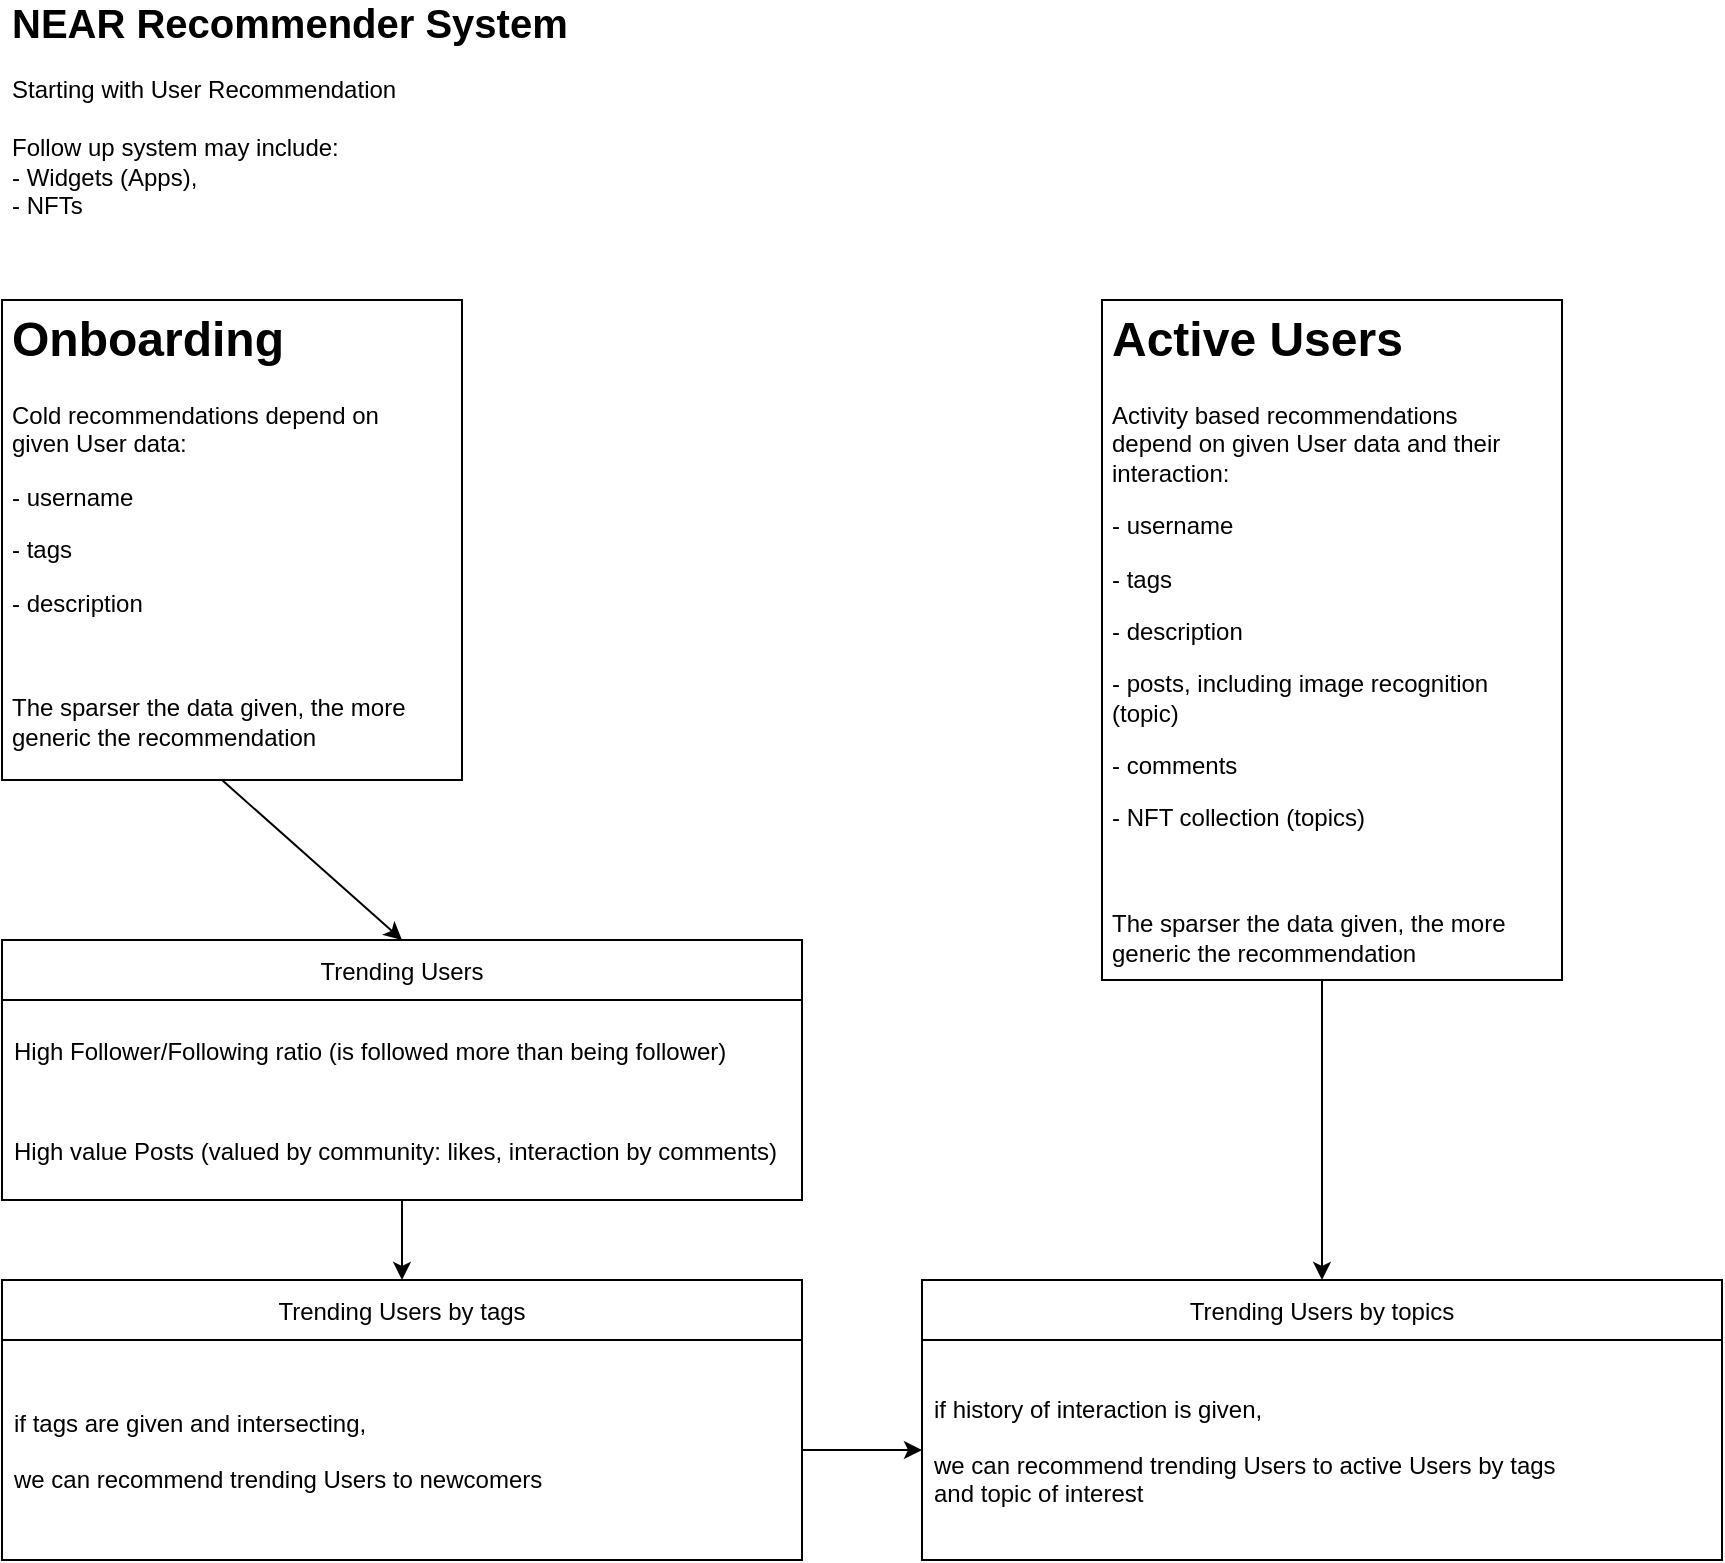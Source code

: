 <mxfile version="18.1.1" type="github">
  <diagram id="LrehfFlCL_miOeviWvcQ" name="Page-1">
    <mxGraphModel dx="1426" dy="820" grid="1" gridSize="10" guides="1" tooltips="1" connect="1" arrows="1" fold="1" page="1" pageScale="1" pageWidth="850" pageHeight="1100" math="0" shadow="0">
      <root>
        <mxCell id="0" />
        <mxCell id="1" parent="0" />
        <mxCell id="5jSKp_TQGfXwlnwANQmT-35" value="" style="rounded=0;whiteSpace=wrap;html=1;fontSize=12;" vertex="1" parent="1">
          <mxGeometry x="120" y="160" width="230" height="240" as="geometry" />
        </mxCell>
        <mxCell id="5jSKp_TQGfXwlnwANQmT-34" value="" style="rounded=0;whiteSpace=wrap;html=1;fontSize=12;" vertex="1" parent="1">
          <mxGeometry x="670" y="160" width="230" height="340" as="geometry" />
        </mxCell>
        <mxCell id="5jSKp_TQGfXwlnwANQmT-19" style="edgeStyle=orthogonalEdgeStyle;rounded=0;orthogonalLoop=1;jettySize=auto;html=1;fontSize=12;" edge="1" parent="1" source="5jSKp_TQGfXwlnwANQmT-6" target="5jSKp_TQGfXwlnwANQmT-20">
          <mxGeometry relative="1" as="geometry">
            <mxPoint x="320" y="650" as="targetPoint" />
          </mxGeometry>
        </mxCell>
        <mxCell id="5jSKp_TQGfXwlnwANQmT-6" value="Trending Users" style="swimlane;fontStyle=0;childLayout=stackLayout;horizontal=1;startSize=30;horizontalStack=0;resizeParent=1;resizeParentMax=0;resizeLast=0;collapsible=1;marginBottom=0;fontSize=12;" vertex="1" parent="1">
          <mxGeometry x="120" y="480" width="400" height="130" as="geometry" />
        </mxCell>
        <mxCell id="5jSKp_TQGfXwlnwANQmT-7" value="High Follower/Following ratio (is followed more than being follower)" style="text;strokeColor=none;fillColor=none;align=left;verticalAlign=middle;spacingLeft=4;spacingRight=4;overflow=hidden;points=[[0,0.5],[1,0.5]];portConstraint=eastwest;rotatable=0;fontSize=12;" vertex="1" parent="5jSKp_TQGfXwlnwANQmT-6">
          <mxGeometry y="30" width="400" height="50" as="geometry" />
        </mxCell>
        <mxCell id="5jSKp_TQGfXwlnwANQmT-8" value="High value Posts (valued by community: likes, interaction by comments)" style="text;strokeColor=none;fillColor=none;align=left;verticalAlign=middle;spacingLeft=4;spacingRight=4;overflow=hidden;points=[[0,0.5],[1,0.5]];portConstraint=eastwest;rotatable=0;fontSize=12;" vertex="1" parent="5jSKp_TQGfXwlnwANQmT-6">
          <mxGeometry y="80" width="400" height="50" as="geometry" />
        </mxCell>
        <mxCell id="5jSKp_TQGfXwlnwANQmT-10" value="&lt;div&gt;&lt;b&gt;&lt;font style=&quot;font-size: 20px;&quot;&gt;NEAR Recommender System&lt;br&gt;&lt;/font&gt;&lt;/b&gt;&lt;/div&gt;&lt;div&gt;&lt;br&gt;&lt;/div&gt;&lt;div&gt;Starting with User Recommendation&lt;/div&gt;&lt;div&gt;&lt;br&gt;&lt;/div&gt;&lt;div&gt;Follow up system may include:&lt;/div&gt;&lt;div&gt;- Widgets (Apps),&lt;/div&gt;&lt;div&gt;- NFTs&lt;br&gt;&lt;/div&gt;" style="text;html=1;strokeColor=none;fillColor=none;spacing=5;spacingTop=-20;whiteSpace=wrap;overflow=hidden;rounded=0;fontSize=12;" vertex="1" parent="1">
          <mxGeometry x="120" y="20" width="300" height="120" as="geometry" />
        </mxCell>
        <mxCell id="5jSKp_TQGfXwlnwANQmT-11" value="&lt;h1&gt;Onboarding&lt;/h1&gt;&lt;p&gt;Cold recommendations depend on given User data:&lt;/p&gt;&lt;p&gt;- username &lt;br&gt;&lt;/p&gt;&lt;p&gt;- tags&lt;/p&gt;&lt;p&gt;- description&lt;/p&gt;&lt;p&gt;&lt;br&gt;&lt;/p&gt;The sparser the data given, the more generic the recommendation" style="text;html=1;strokeColor=none;fillColor=none;spacing=5;spacingTop=-20;whiteSpace=wrap;overflow=hidden;rounded=0;fontSize=12;" vertex="1" parent="1">
          <mxGeometry x="120" y="160" width="220" height="240" as="geometry" />
        </mxCell>
        <mxCell id="5jSKp_TQGfXwlnwANQmT-12" value="" style="endArrow=classic;html=1;rounded=0;fontSize=12;entryX=0.5;entryY=0;entryDx=0;entryDy=0;exitX=0.5;exitY=1;exitDx=0;exitDy=0;" edge="1" parent="1" source="5jSKp_TQGfXwlnwANQmT-11" target="5jSKp_TQGfXwlnwANQmT-6">
          <mxGeometry width="50" height="50" relative="1" as="geometry">
            <mxPoint x="420" y="380" as="sourcePoint" />
            <mxPoint x="470" y="330" as="targetPoint" />
          </mxGeometry>
        </mxCell>
        <mxCell id="5jSKp_TQGfXwlnwANQmT-20" value="Trending Users by tags" style="swimlane;fontStyle=0;childLayout=stackLayout;horizontal=1;startSize=30;horizontalStack=0;resizeParent=1;resizeParentMax=0;resizeLast=0;collapsible=1;marginBottom=0;fontSize=12;" vertex="1" parent="1">
          <mxGeometry x="120" y="650" width="400" height="140" as="geometry" />
        </mxCell>
        <mxCell id="5jSKp_TQGfXwlnwANQmT-21" value="if tags are given and intersecting, &#xa;&#xa;we can recommend trending Users to newcomers" style="text;strokeColor=none;fillColor=none;align=left;verticalAlign=middle;spacingLeft=4;spacingRight=4;overflow=hidden;points=[[0,0.5],[1,0.5]];portConstraint=eastwest;rotatable=0;fontSize=12;" vertex="1" parent="5jSKp_TQGfXwlnwANQmT-20">
          <mxGeometry y="30" width="400" height="110" as="geometry" />
        </mxCell>
        <mxCell id="5jSKp_TQGfXwlnwANQmT-26" value="Trending Users by topics" style="swimlane;fontStyle=0;childLayout=stackLayout;horizontal=1;startSize=30;horizontalStack=0;resizeParent=1;resizeParentMax=0;resizeLast=0;collapsible=1;marginBottom=0;fontSize=12;" vertex="1" parent="1">
          <mxGeometry x="580" y="650" width="400" height="140" as="geometry" />
        </mxCell>
        <mxCell id="5jSKp_TQGfXwlnwANQmT-27" value="if history of interaction is given, &#xa;&#xa;we can recommend trending Users to active Users by tags&#xa;and topic of interest" style="text;strokeColor=none;fillColor=none;align=left;verticalAlign=middle;spacingLeft=4;spacingRight=4;overflow=hidden;points=[[0,0.5],[1,0.5]];portConstraint=eastwest;rotatable=0;fontSize=12;" vertex="1" parent="5jSKp_TQGfXwlnwANQmT-26">
          <mxGeometry y="30" width="400" height="110" as="geometry" />
        </mxCell>
        <mxCell id="5jSKp_TQGfXwlnwANQmT-29" style="edgeStyle=orthogonalEdgeStyle;rounded=0;orthogonalLoop=1;jettySize=auto;html=1;fontSize=12;" edge="1" parent="1" source="5jSKp_TQGfXwlnwANQmT-21" target="5jSKp_TQGfXwlnwANQmT-27">
          <mxGeometry relative="1" as="geometry" />
        </mxCell>
        <mxCell id="5jSKp_TQGfXwlnwANQmT-31" style="edgeStyle=orthogonalEdgeStyle;rounded=0;orthogonalLoop=1;jettySize=auto;html=1;fontSize=12;" edge="1" parent="1" source="5jSKp_TQGfXwlnwANQmT-30" target="5jSKp_TQGfXwlnwANQmT-26">
          <mxGeometry relative="1" as="geometry" />
        </mxCell>
        <mxCell id="5jSKp_TQGfXwlnwANQmT-30" value="&lt;h1&gt;Active Users&lt;br&gt;&lt;/h1&gt;&lt;p&gt;Activity based recommendations depend on given User data and their interaction:&lt;/p&gt;&lt;p&gt;- username &lt;br&gt;&lt;/p&gt;&lt;p&gt;- tags&lt;/p&gt;&lt;p&gt;- description&lt;/p&gt;&lt;p&gt;- posts, including image recognition (topic)&lt;br&gt;&lt;/p&gt;&lt;p&gt;- comments&lt;/p&gt;&lt;p&gt;- NFT collection (topics)&lt;/p&gt;&lt;p&gt;&lt;br&gt;&lt;/p&gt;The sparser the data given, the more generic the recommendation" style="text;html=1;strokeColor=none;fillColor=none;spacing=5;spacingTop=-20;whiteSpace=wrap;overflow=hidden;rounded=0;fontSize=12;" vertex="1" parent="1">
          <mxGeometry x="670" y="160" width="220" height="340" as="geometry" />
        </mxCell>
      </root>
    </mxGraphModel>
  </diagram>
</mxfile>
